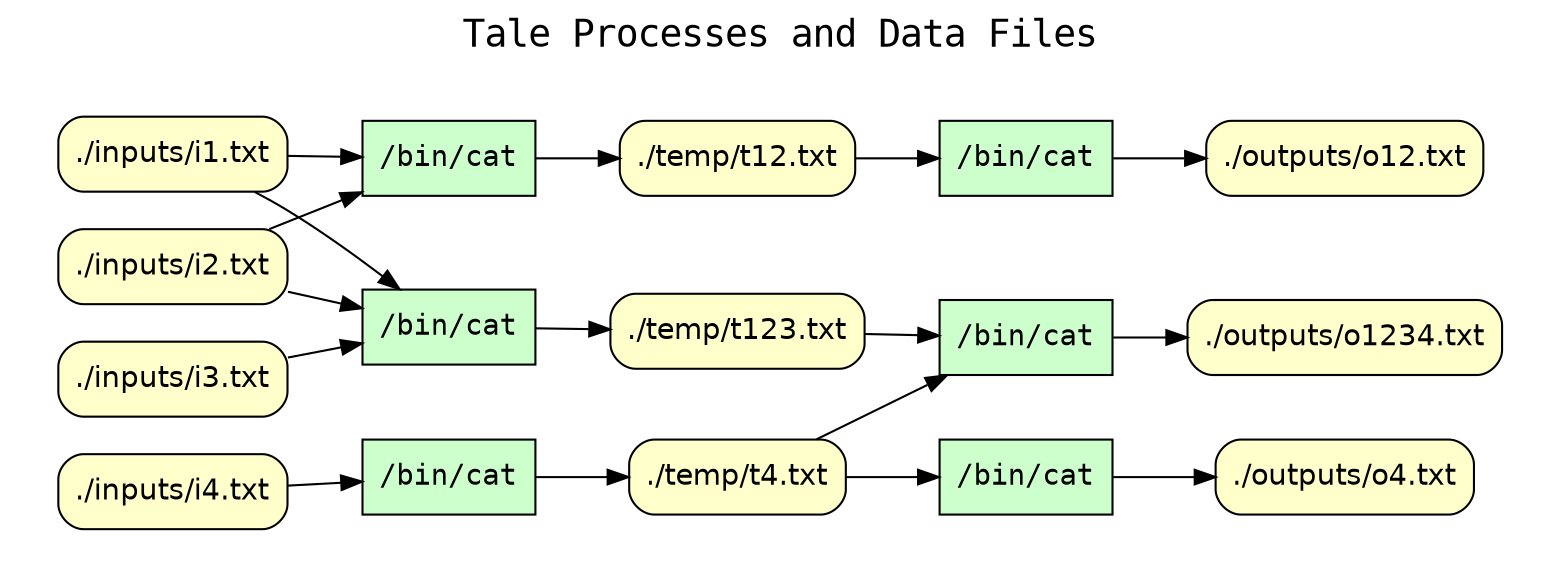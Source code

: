 

# Run ID: http://wholetale.org/tale2035/version_1021/run_1119#
digraph wt_run {
rankdir=LR

# graph title
fontname=Courier; fontsize=18; labelloc=t
label="Tale Processes and Data Files"

subgraph cluster_Processes { label=""; color=white; penwidth=0
subgraph cluster_Processes_inner { label=""; color=white

# data files
node[shape=box style="rounded,filled" fillcolor="#FFFFCC" peripheries=1 fontname=Helvetica]
"http://wholetale.org/tale_2035/version_1021/run_1119#data_file_i23" [label="./inputs/i1.txt"]
"http://wholetale.org/tale_2035/version_1021/run_1119#data_file_i24" [label="./inputs/i2.txt"]
"http://wholetale.org/tale_2035/version_1021/run_1119#data_file_i26" [label="./inputs/i3.txt"]
"http://wholetale.org/tale_2035/version_1021/run_1119#data_file_i28" [label="./inputs/i4.txt"]
"http://wholetale.org/tale_2035/version_1021/run_1119#data_file_i29" [label="./outputs/o12.txt"]
"http://wholetale.org/tale_2035/version_1021/run_1119#data_file_i30" [label="./outputs/o1234.txt"]
"http://wholetale.org/tale_2035/version_1021/run_1119#data_file_i31" [label="./outputs/o4.txt"]
"http://wholetale.org/tale_2035/version_1021/run_1119#data_file_i11" [label="./temp/t12.txt"]
"http://wholetale.org/tale_2035/version_1021/run_1119#data_file_i25" [label="./temp/t123.txt"]
"http://wholetale.org/tale_2035/version_1021/run_1119#data_file_i27" [label="./temp/t4.txt"]

# processes
node[shape=box style="filled" fillcolor="#CCFFCC" peripheries=1 fontname=Courier]
"http://wholetale.org/tale_2035/version_1021/run_1119#process_p2" [label="/bin/cat"]
"http://wholetale.org/tale_2035/version_1021/run_1119#process_p3" [label="/bin/cat"]
"http://wholetale.org/tale_2035/version_1021/run_1119#process_p4" [label="/bin/cat"]
"http://wholetale.org/tale_2035/version_1021/run_1119#process_p5" [label="/bin/cat"]
"http://wholetale.org/tale_2035/version_1021/run_1119#process_p6" [label="/bin/cat"]
"http://wholetale.org/tale_2035/version_1021/run_1119#process_p7" [label="/bin/cat"]

# process input data file edges
"http://wholetale.org/tale_2035/version_1021/run_1119#data_file_i11" -> "http://wholetale.org/tale_2035/version_1021/run_1119#process_p5"
"http://wholetale.org/tale_2035/version_1021/run_1119#data_file_i23" -> "http://wholetale.org/tale_2035/version_1021/run_1119#process_p2"
"http://wholetale.org/tale_2035/version_1021/run_1119#data_file_i23" -> "http://wholetale.org/tale_2035/version_1021/run_1119#process_p3"
"http://wholetale.org/tale_2035/version_1021/run_1119#data_file_i24" -> "http://wholetale.org/tale_2035/version_1021/run_1119#process_p2"
"http://wholetale.org/tale_2035/version_1021/run_1119#data_file_i24" -> "http://wholetale.org/tale_2035/version_1021/run_1119#process_p3"
"http://wholetale.org/tale_2035/version_1021/run_1119#data_file_i25" -> "http://wholetale.org/tale_2035/version_1021/run_1119#process_p6"
"http://wholetale.org/tale_2035/version_1021/run_1119#data_file_i26" -> "http://wholetale.org/tale_2035/version_1021/run_1119#process_p3"
"http://wholetale.org/tale_2035/version_1021/run_1119#data_file_i27" -> "http://wholetale.org/tale_2035/version_1021/run_1119#process_p6"
"http://wholetale.org/tale_2035/version_1021/run_1119#data_file_i27" -> "http://wholetale.org/tale_2035/version_1021/run_1119#process_p7"
"http://wholetale.org/tale_2035/version_1021/run_1119#data_file_i28" -> "http://wholetale.org/tale_2035/version_1021/run_1119#process_p4"

# process output data file edges
"http://wholetale.org/tale_2035/version_1021/run_1119#process_p2" -> "http://wholetale.org/tale_2035/version_1021/run_1119#data_file_i11"
"http://wholetale.org/tale_2035/version_1021/run_1119#process_p3" -> "http://wholetale.org/tale_2035/version_1021/run_1119#data_file_i25"
"http://wholetale.org/tale_2035/version_1021/run_1119#process_p4" -> "http://wholetale.org/tale_2035/version_1021/run_1119#data_file_i27"
"http://wholetale.org/tale_2035/version_1021/run_1119#process_p5" -> "http://wholetale.org/tale_2035/version_1021/run_1119#data_file_i29"
"http://wholetale.org/tale_2035/version_1021/run_1119#process_p6" -> "http://wholetale.org/tale_2035/version_1021/run_1119#data_file_i30"
"http://wholetale.org/tale_2035/version_1021/run_1119#process_p7" -> "http://wholetale.org/tale_2035/version_1021/run_1119#data_file_i31"

}}

}
